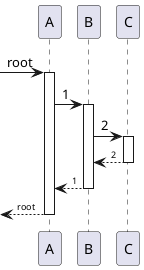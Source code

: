 @startuml
skinparam maxmessagesize 500
skinparam responseMessageBelowArrow true
[-> A: root
activate A
  A -> B: 1
  activate B
    B -> C: 2
    activate C
    return <size:9>2</size>
  return <size:9>1</size>
return <size:9>root</size>
@enduml
